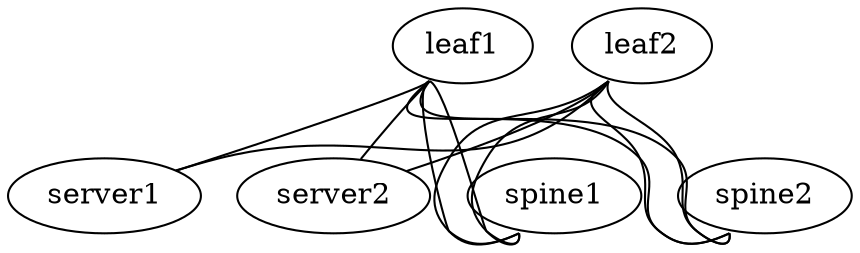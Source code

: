 graph G {
  graph [hostidtype="hostname", version="1:0"];
    "leaf1":"swp1s0" -- "spine1":"swp49";
    "leaf1":"swp1s1" -- "spine1":"swp50";
    "leaf1":"swp1s2" -- "spine2":"swp51";
    "leaf1":"swp1s3" -- "spine2":"swp52";
    "leaf1":"swp32s0" -- "server1":"eth3" [LLDP="match_type=portdescr"];
    "leaf1":"swp32s1" -- "server2":"eth2" [LLDP="match_type=portdescr"];
    "leaf2":"swp1s0" -- "spine2":"swp49";
    "leaf2":"swp1s1" -- "spine2":"swp50";
    "leaf2":"swp1s2" -- "spine1":"swp51";
    "leaf2":"swp1s3" -- "spine1":"swp52";
    "leaf2":"swp32s0" -- "server2":"eth3" [LLDP="match_type=portdescr"];
    "leaf2":"swp32s1" -- "server1":"eth2" [LLDP="match_type=portdescr"];
}
